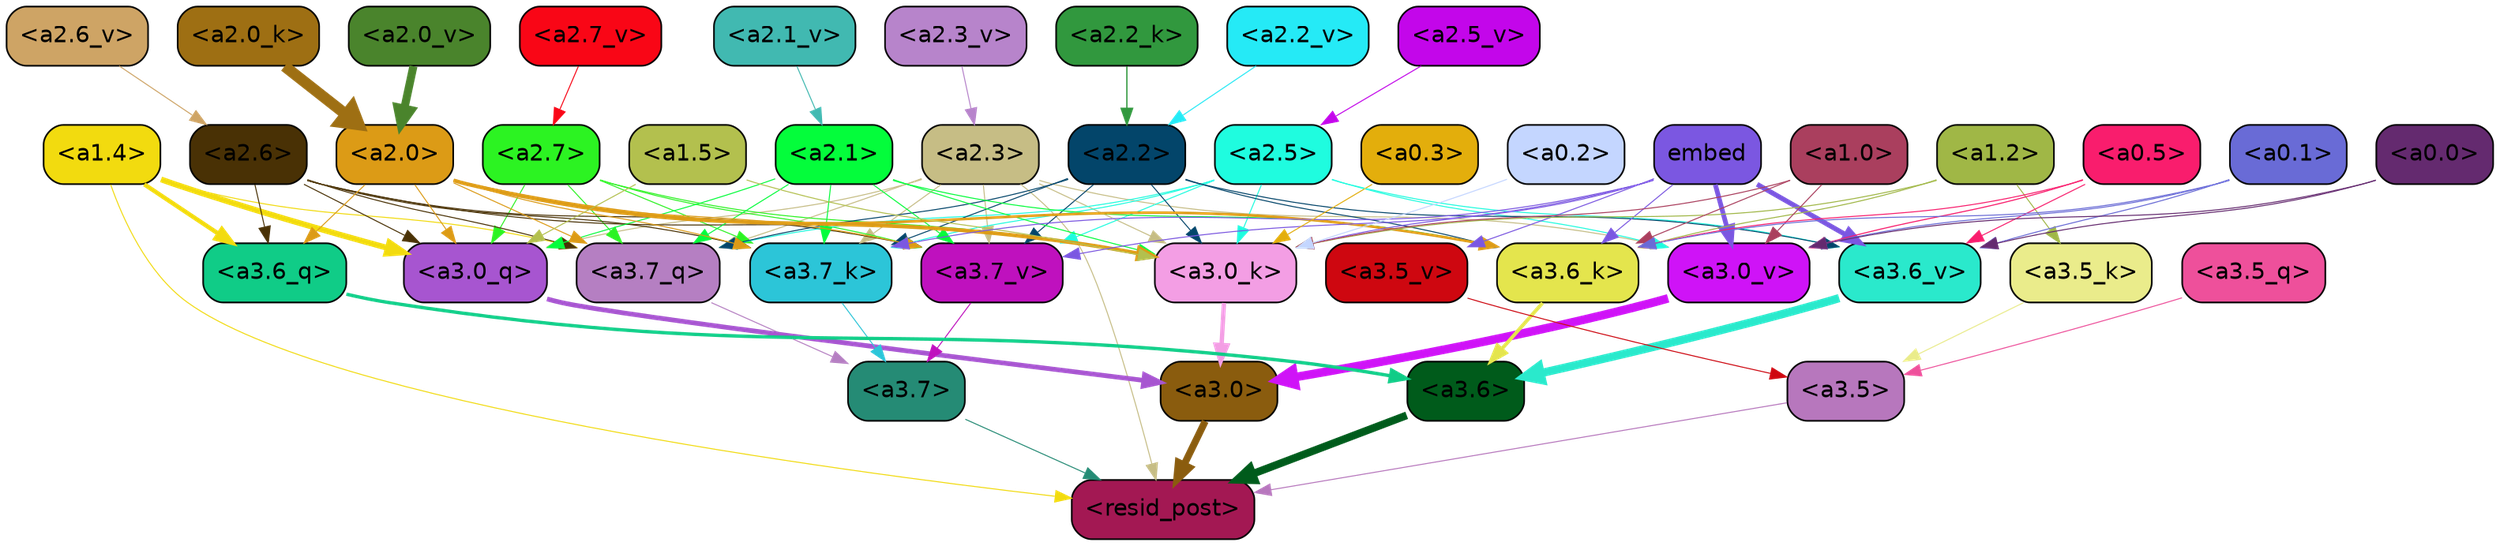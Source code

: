 strict digraph "" {
	graph [bgcolor=transparent,
		layout=dot,
		overlap=false,
		splines=true
	];
	"<a3.7>"	[color=black,
		fillcolor="#258b75",
		fontname=Helvetica,
		shape=box,
		style="filled, rounded"];
	"<resid_post>"	[color=black,
		fillcolor="#a31853",
		fontname=Helvetica,
		shape=box,
		style="filled, rounded"];
	"<a3.7>" -> "<resid_post>"	[color="#258b75",
		penwidth=0.6];
	"<a3.6>"	[color=black,
		fillcolor="#005b1b",
		fontname=Helvetica,
		shape=box,
		style="filled, rounded"];
	"<a3.6>" -> "<resid_post>"	[color="#005b1b",
		penwidth=4.6696330308914185];
	"<a3.5>"	[color=black,
		fillcolor="#b777bd",
		fontname=Helvetica,
		shape=box,
		style="filled, rounded"];
	"<a3.5>" -> "<resid_post>"	[color="#b777bd",
		penwidth=0.6];
	"<a3.0>"	[color=black,
		fillcolor="#8a5c0e",
		fontname=Helvetica,
		shape=box,
		style="filled, rounded"];
	"<a3.0>" -> "<resid_post>"	[color="#8a5c0e",
		penwidth=4.282557368278503];
	"<a2.3>"	[color=black,
		fillcolor="#c6bd85",
		fontname=Helvetica,
		shape=box,
		style="filled, rounded"];
	"<a2.3>" -> "<resid_post>"	[color="#c6bd85",
		penwidth=0.6];
	"<a3.7_q>"	[color=black,
		fillcolor="#b57fc2",
		fontname=Helvetica,
		shape=box,
		style="filled, rounded"];
	"<a2.3>" -> "<a3.7_q>"	[color="#c6bd85",
		penwidth=0.6];
	"<a3.0_q>"	[color=black,
		fillcolor="#a755d0",
		fontname=Helvetica,
		shape=box,
		style="filled, rounded"];
	"<a2.3>" -> "<a3.0_q>"	[color="#c6bd85",
		penwidth=0.6];
	"<a3.7_k>"	[color=black,
		fillcolor="#2cc5d8",
		fontname=Helvetica,
		shape=box,
		style="filled, rounded"];
	"<a2.3>" -> "<a3.7_k>"	[color="#c6bd85",
		penwidth=0.6];
	"<a3.0_k>"	[color=black,
		fillcolor="#f39ee4",
		fontname=Helvetica,
		shape=box,
		style="filled, rounded"];
	"<a2.3>" -> "<a3.0_k>"	[color="#c6bd85",
		penwidth=0.6];
	"<a3.7_v>"	[color=black,
		fillcolor="#bf11be",
		fontname=Helvetica,
		shape=box,
		style="filled, rounded"];
	"<a2.3>" -> "<a3.7_v>"	[color="#c6bd85",
		penwidth=0.6];
	"<a3.0_v>"	[color=black,
		fillcolor="#cf13f7",
		fontname=Helvetica,
		shape=box,
		style="filled, rounded"];
	"<a2.3>" -> "<a3.0_v>"	[color="#c6bd85",
		penwidth=0.6];
	"<a1.4>"	[color=black,
		fillcolor="#f2db0f",
		fontname=Helvetica,
		shape=box,
		style="filled, rounded"];
	"<a1.4>" -> "<resid_post>"	[color="#f2db0f",
		penwidth=0.6];
	"<a1.4>" -> "<a3.7_q>"	[color="#f2db0f",
		penwidth=0.6];
	"<a3.6_q>"	[color=black,
		fillcolor="#10cc87",
		fontname=Helvetica,
		shape=box,
		style="filled, rounded"];
	"<a1.4>" -> "<a3.6_q>"	[color="#f2db0f",
		penwidth=2.6073555648326874];
	"<a1.4>" -> "<a3.0_q>"	[color="#f2db0f",
		penwidth=3.4971605762839317];
	"<a3.7_q>" -> "<a3.7>"	[color="#b57fc2",
		penwidth=0.6];
	"<a3.6_q>" -> "<a3.6>"	[color="#10cc87",
		penwidth=2.03758105635643];
	"<a3.5_q>"	[color=black,
		fillcolor="#ee509b",
		fontname=Helvetica,
		shape=box,
		style="filled, rounded"];
	"<a3.5_q>" -> "<a3.5>"	[color="#ee509b",
		penwidth=0.6];
	"<a3.0_q>" -> "<a3.0>"	[color="#a755d0",
		penwidth=2.8638100624084473];
	"<a3.7_k>" -> "<a3.7>"	[color="#2cc5d8",
		penwidth=0.6];
	"<a3.6_k>"	[color=black,
		fillcolor="#e4e54d",
		fontname=Helvetica,
		shape=box,
		style="filled, rounded"];
	"<a3.6_k>" -> "<a3.6>"	[color="#e4e54d",
		penwidth=2.174198240041733];
	"<a3.5_k>"	[color=black,
		fillcolor="#eaec8b",
		fontname=Helvetica,
		shape=box,
		style="filled, rounded"];
	"<a3.5_k>" -> "<a3.5>"	[color="#eaec8b",
		penwidth=0.6];
	"<a3.0_k>" -> "<a3.0>"	[color="#f39ee4",
		penwidth=2.6274144649505615];
	"<a3.7_v>" -> "<a3.7>"	[color="#bf11be",
		penwidth=0.6];
	"<a3.6_v>"	[color=black,
		fillcolor="#2ae9cc",
		fontname=Helvetica,
		shape=box,
		style="filled, rounded"];
	"<a3.6_v>" -> "<a3.6>"	[color="#2ae9cc",
		penwidth=5.002329230308533];
	"<a3.5_v>"	[color=black,
		fillcolor="#ce0710",
		fontname=Helvetica,
		shape=box,
		style="filled, rounded"];
	"<a3.5_v>" -> "<a3.5>"	[color="#ce0710",
		penwidth=0.6];
	"<a3.0_v>" -> "<a3.0>"	[color="#cf13f7",
		penwidth=5.188832879066467];
	"<a2.7>"	[color=black,
		fillcolor="#2cf322",
		fontname=Helvetica,
		shape=box,
		style="filled, rounded"];
	"<a2.7>" -> "<a3.7_q>"	[color="#2cf322",
		penwidth=0.6];
	"<a2.7>" -> "<a3.0_q>"	[color="#2cf322",
		penwidth=0.6];
	"<a2.7>" -> "<a3.7_k>"	[color="#2cf322",
		penwidth=0.6];
	"<a2.7>" -> "<a3.0_k>"	[color="#2cf322",
		penwidth=0.6];
	"<a2.7>" -> "<a3.7_v>"	[color="#2cf322",
		penwidth=0.6];
	"<a2.6>"	[color=black,
		fillcolor="#493105",
		fontname=Helvetica,
		shape=box,
		style="filled, rounded"];
	"<a2.6>" -> "<a3.7_q>"	[color="#493105",
		penwidth=0.6];
	"<a2.6>" -> "<a3.6_q>"	[color="#493105",
		penwidth=0.6];
	"<a2.6>" -> "<a3.0_q>"	[color="#493105",
		penwidth=0.6];
	"<a2.6>" -> "<a3.7_k>"	[color="#493105",
		penwidth=0.6];
	"<a2.6>" -> "<a3.0_k>"	[color="#493105",
		penwidth=0.6];
	"<a2.6>" -> "<a3.7_v>"	[color="#493105",
		penwidth=0.6];
	"<a2.5>"	[color=black,
		fillcolor="#1ffcdf",
		fontname=Helvetica,
		shape=box,
		style="filled, rounded"];
	"<a2.5>" -> "<a3.7_q>"	[color="#1ffcdf",
		penwidth=0.6];
	"<a2.5>" -> "<a3.7_k>"	[color="#1ffcdf",
		penwidth=0.6];
	"<a2.5>" -> "<a3.0_k>"	[color="#1ffcdf",
		penwidth=0.6];
	"<a2.5>" -> "<a3.7_v>"	[color="#1ffcdf",
		penwidth=0.6];
	"<a2.5>" -> "<a3.6_v>"	[color="#1ffcdf",
		penwidth=0.6];
	"<a2.5>" -> "<a3.0_v>"	[color="#1ffcdf",
		penwidth=0.6];
	"<a2.2>"	[color=black,
		fillcolor="#03456a",
		fontname=Helvetica,
		shape=box,
		style="filled, rounded"];
	"<a2.2>" -> "<a3.7_q>"	[color="#03456a",
		penwidth=0.6];
	"<a2.2>" -> "<a3.7_k>"	[color="#03456a",
		penwidth=0.6];
	"<a2.2>" -> "<a3.6_k>"	[color="#03456a",
		penwidth=0.6];
	"<a2.2>" -> "<a3.0_k>"	[color="#03456a",
		penwidth=0.6];
	"<a2.2>" -> "<a3.7_v>"	[color="#03456a",
		penwidth=0.6];
	"<a2.2>" -> "<a3.6_v>"	[color="#03456a",
		penwidth=0.6];
	"<a2.1>"	[color=black,
		fillcolor="#04fd3b",
		fontname=Helvetica,
		shape=box,
		style="filled, rounded"];
	"<a2.1>" -> "<a3.7_q>"	[color="#04fd3b",
		penwidth=0.6];
	"<a2.1>" -> "<a3.0_q>"	[color="#04fd3b",
		penwidth=0.6];
	"<a2.1>" -> "<a3.7_k>"	[color="#04fd3b",
		penwidth=0.6];
	"<a2.1>" -> "<a3.6_k>"	[color="#04fd3b",
		penwidth=0.6];
	"<a2.1>" -> "<a3.0_k>"	[color="#04fd3b",
		penwidth=0.6];
	"<a2.1>" -> "<a3.7_v>"	[color="#04fd3b",
		penwidth=0.6];
	"<a2.0>"	[color=black,
		fillcolor="#dc9b16",
		fontname=Helvetica,
		shape=box,
		style="filled, rounded"];
	"<a2.0>" -> "<a3.7_q>"	[color="#dc9b16",
		penwidth=0.6];
	"<a2.0>" -> "<a3.6_q>"	[color="#dc9b16",
		penwidth=0.6];
	"<a2.0>" -> "<a3.0_q>"	[color="#dc9b16",
		penwidth=0.6];
	"<a2.0>" -> "<a3.7_k>"	[color="#dc9b16",
		penwidth=0.6];
	"<a2.0>" -> "<a3.6_k>"	[color="#dc9b16",
		penwidth=1.5568191409111023];
	"<a2.0>" -> "<a3.0_k>"	[color="#dc9b16",
		penwidth=2.270527422428131];
	"<a2.0>" -> "<a3.7_v>"	[color="#dc9b16",
		penwidth=0.6];
	"<a1.5>"	[color=black,
		fillcolor="#b3c04e",
		fontname=Helvetica,
		shape=box,
		style="filled, rounded"];
	"<a1.5>" -> "<a3.0_q>"	[color="#b3c04e",
		penwidth=0.6];
	"<a1.5>" -> "<a3.0_k>"	[color="#b3c04e",
		penwidth=0.6];
	embed	[color=black,
		fillcolor="#7b57e1",
		fontname=Helvetica,
		shape=box,
		style="filled, rounded"];
	embed -> "<a3.7_k>"	[color="#7b57e1",
		penwidth=0.6];
	embed -> "<a3.6_k>"	[color="#7b57e1",
		penwidth=0.6];
	embed -> "<a3.0_k>"	[color="#7b57e1",
		penwidth=0.6];
	embed -> "<a3.7_v>"	[color="#7b57e1",
		penwidth=0.6];
	embed -> "<a3.6_v>"	[color="#7b57e1",
		penwidth=2.9588699340820312];
	embed -> "<a3.5_v>"	[color="#7b57e1",
		penwidth=0.6];
	embed -> "<a3.0_v>"	[color="#7b57e1",
		penwidth=2.8686431646347046];
	"<a1.2>"	[color=black,
		fillcolor="#a0b746",
		fontname=Helvetica,
		shape=box,
		style="filled, rounded"];
	"<a1.2>" -> "<a3.6_k>"	[color="#a0b746",
		penwidth=0.6];
	"<a1.2>" -> "<a3.5_k>"	[color="#a0b746",
		penwidth=0.6];
	"<a1.2>" -> "<a3.0_k>"	[color="#a0b746",
		penwidth=0.6];
	"<a1.0>"	[color=black,
		fillcolor="#aa3f5e",
		fontname=Helvetica,
		shape=box,
		style="filled, rounded"];
	"<a1.0>" -> "<a3.6_k>"	[color="#aa3f5e",
		penwidth=0.6];
	"<a1.0>" -> "<a3.0_k>"	[color="#aa3f5e",
		penwidth=0.6];
	"<a1.0>" -> "<a3.0_v>"	[color="#aa3f5e",
		penwidth=0.6];
	"<a0.5>"	[color=black,
		fillcolor="#f91d6d",
		fontname=Helvetica,
		shape=box,
		style="filled, rounded"];
	"<a0.5>" -> "<a3.6_k>"	[color="#f91d6d",
		penwidth=0.6];
	"<a0.5>" -> "<a3.6_v>"	[color="#f91d6d",
		penwidth=0.6];
	"<a0.5>" -> "<a3.0_v>"	[color="#f91d6d",
		penwidth=0.6421224474906921];
	"<a0.1>"	[color=black,
		fillcolor="#696bd6",
		fontname=Helvetica,
		shape=box,
		style="filled, rounded"];
	"<a0.1>" -> "<a3.6_k>"	[color="#696bd6",
		penwidth=0.6];
	"<a0.1>" -> "<a3.6_v>"	[color="#696bd6",
		penwidth=0.6];
	"<a0.1>" -> "<a3.0_v>"	[color="#696bd6",
		penwidth=0.6];
	"<a0.3>"	[color=black,
		fillcolor="#e3ae0c",
		fontname=Helvetica,
		shape=box,
		style="filled, rounded"];
	"<a0.3>" -> "<a3.0_k>"	[color="#e3ae0c",
		penwidth=0.6];
	"<a0.2>"	[color=black,
		fillcolor="#c4d6ff",
		fontname=Helvetica,
		shape=box,
		style="filled, rounded"];
	"<a0.2>" -> "<a3.0_k>"	[color="#c4d6ff",
		penwidth=0.6];
	"<a0.0>"	[color=black,
		fillcolor="#642a6f",
		fontname=Helvetica,
		shape=box,
		style="filled, rounded"];
	"<a0.0>" -> "<a3.6_v>"	[color="#642a6f",
		penwidth=0.6];
	"<a0.0>" -> "<a3.0_v>"	[color="#642a6f",
		penwidth=0.6];
	"<a2.2_k>"	[color=black,
		fillcolor="#31983e",
		fontname=Helvetica,
		shape=box,
		style="filled, rounded"];
	"<a2.2_k>" -> "<a2.2>"	[color="#31983e",
		penwidth=0.7764816284179688];
	"<a2.0_k>"	[color=black,
		fillcolor="#9e6f13",
		fontname=Helvetica,
		shape=box,
		style="filled, rounded"];
	"<a2.0_k>" -> "<a2.0>"	[color="#9e6f13",
		penwidth=6.773025274276733];
	"<a2.7_v>"	[color=black,
		fillcolor="#f90616",
		fontname=Helvetica,
		shape=box,
		style="filled, rounded"];
	"<a2.7_v>" -> "<a2.7>"	[color="#f90616",
		penwidth=0.6];
	"<a2.6_v>"	[color=black,
		fillcolor="#cea465",
		fontname=Helvetica,
		shape=box,
		style="filled, rounded"];
	"<a2.6_v>" -> "<a2.6>"	[color="#cea465",
		penwidth=0.6];
	"<a2.5_v>"	[color=black,
		fillcolor="#c306ea",
		fontname=Helvetica,
		shape=box,
		style="filled, rounded"];
	"<a2.5_v>" -> "<a2.5>"	[color="#c306ea",
		penwidth=0.6];
	"<a2.3_v>"	[color=black,
		fillcolor="#b784cb",
		fontname=Helvetica,
		shape=box,
		style="filled, rounded"];
	"<a2.3_v>" -> "<a2.3>"	[color="#b784cb",
		penwidth=0.6];
	"<a2.2_v>"	[color=black,
		fillcolor="#25eaf6",
		fontname=Helvetica,
		shape=box,
		style="filled, rounded"];
	"<a2.2_v>" -> "<a2.2>"	[color="#25eaf6",
		penwidth=0.6];
	"<a2.1_v>"	[color=black,
		fillcolor="#41b9b1",
		fontname=Helvetica,
		shape=box,
		style="filled, rounded"];
	"<a2.1_v>" -> "<a2.1>"	[color="#41b9b1",
		penwidth=0.6];
	"<a2.0_v>"	[color=black,
		fillcolor="#4a842c",
		fontname=Helvetica,
		shape=box,
		style="filled, rounded"];
	"<a2.0_v>" -> "<a2.0>"	[color="#4a842c",
		penwidth=4.906715989112854];
}
